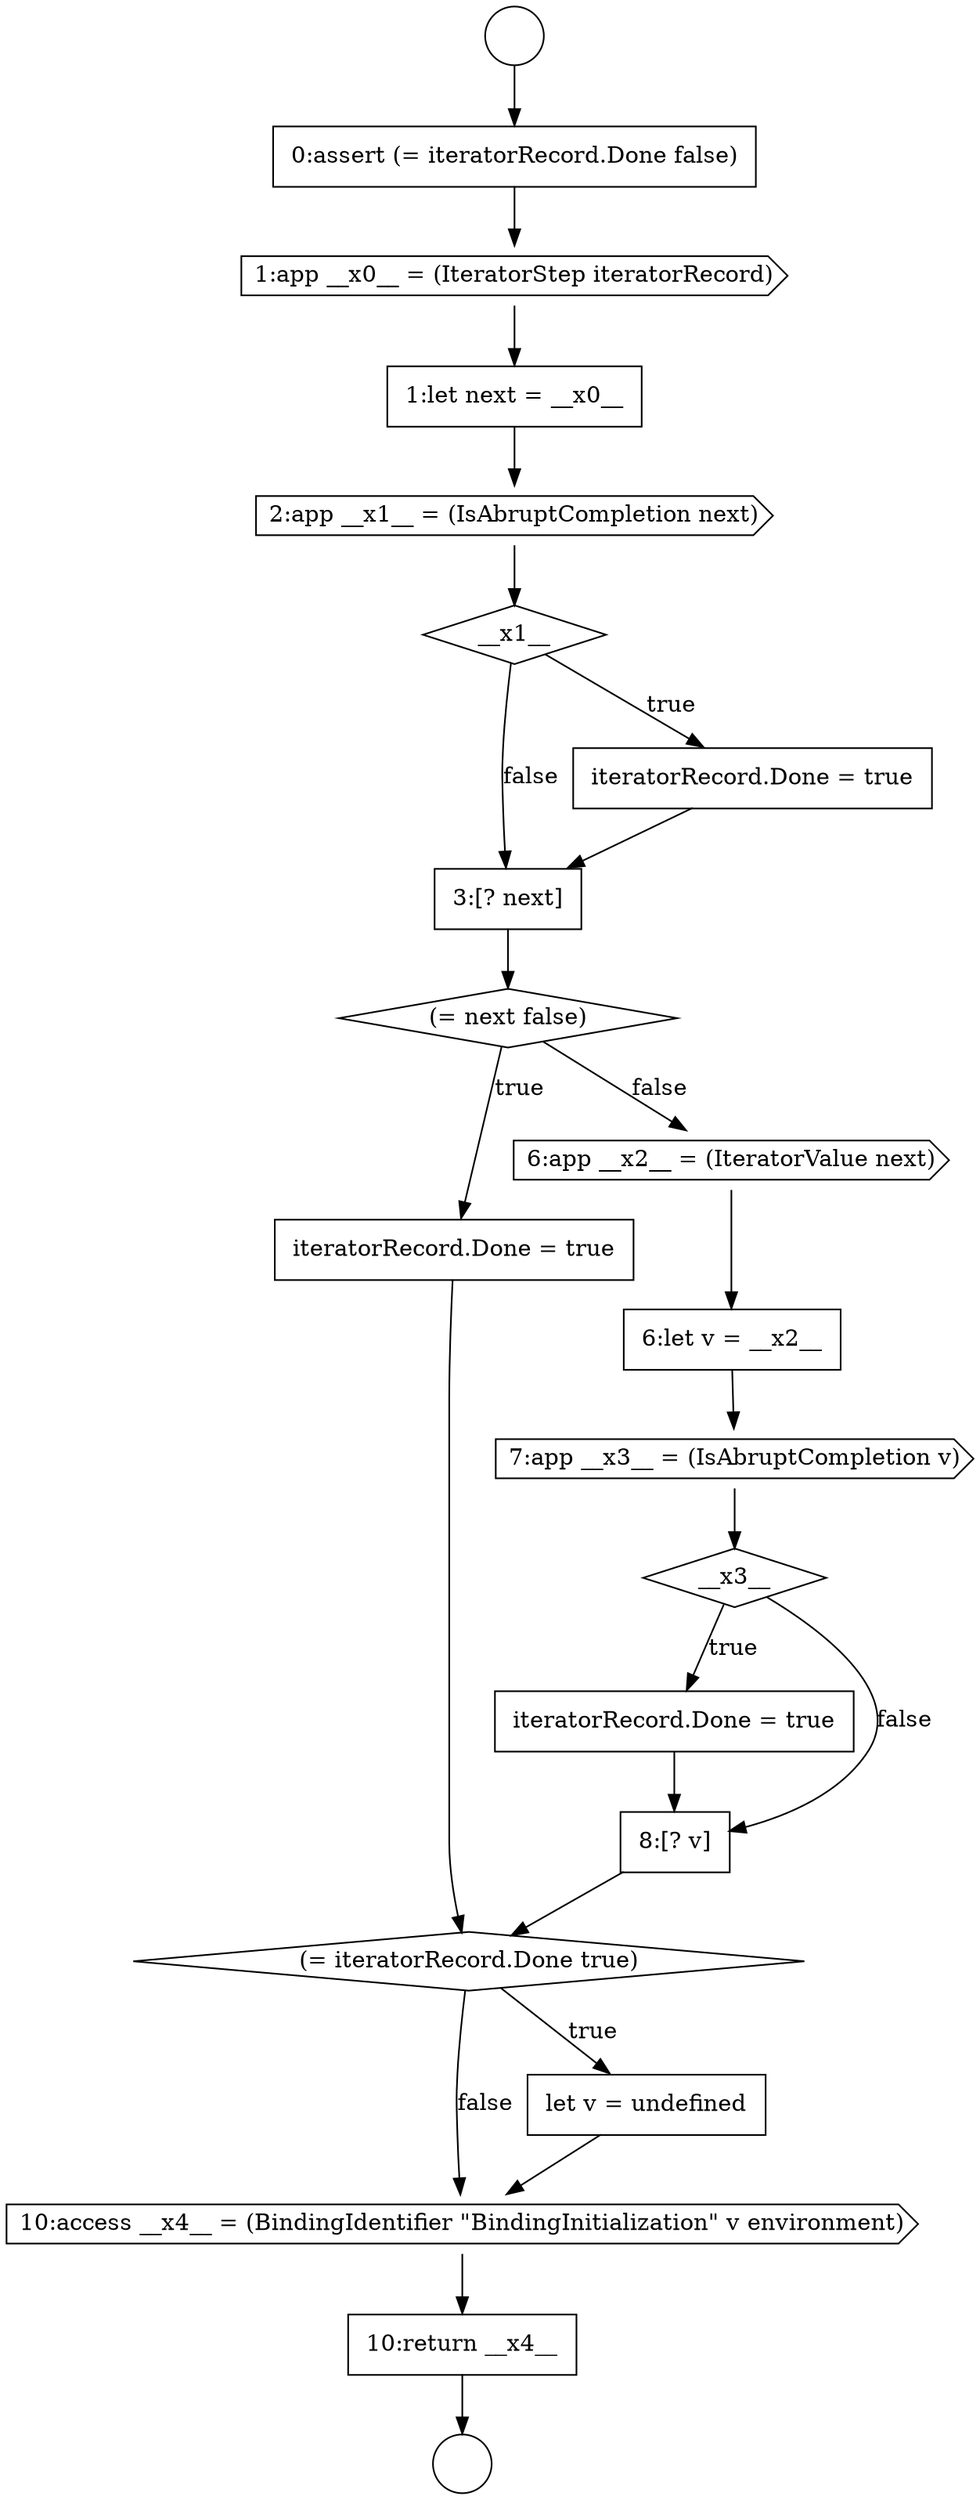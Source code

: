 digraph {
  node9091 [shape=diamond, label=<<font color="black">(= next false)</font>> color="black" fillcolor="white" style=filled]
  node9096 [shape=diamond, label=<<font color="black">__x3__</font>> color="black" fillcolor="white" style=filled]
  node9088 [shape=diamond, label=<<font color="black">__x1__</font>> color="black" fillcolor="white" style=filled]
  node9090 [shape=none, margin=0, label=<<font color="black">
    <table border="0" cellborder="1" cellspacing="0" cellpadding="10">
      <tr><td align="left">3:[? next]</td></tr>
    </table>
  </font>> color="black" fillcolor="white" style=filled]
  node9095 [shape=cds, label=<<font color="black">7:app __x3__ = (IsAbruptCompletion v)</font>> color="black" fillcolor="white" style=filled]
  node9094 [shape=none, margin=0, label=<<font color="black">
    <table border="0" cellborder="1" cellspacing="0" cellpadding="10">
      <tr><td align="left">6:let v = __x2__</td></tr>
    </table>
  </font>> color="black" fillcolor="white" style=filled]
  node9089 [shape=none, margin=0, label=<<font color="black">
    <table border="0" cellborder="1" cellspacing="0" cellpadding="10">
      <tr><td align="left">iteratorRecord.Done = true</td></tr>
    </table>
  </font>> color="black" fillcolor="white" style=filled]
  node9101 [shape=cds, label=<<font color="black">10:access __x4__ = (BindingIdentifier &quot;BindingInitialization&quot; v environment)</font>> color="black" fillcolor="white" style=filled]
  node9092 [shape=none, margin=0, label=<<font color="black">
    <table border="0" cellborder="1" cellspacing="0" cellpadding="10">
      <tr><td align="left">iteratorRecord.Done = true</td></tr>
    </table>
  </font>> color="black" fillcolor="white" style=filled]
  node9102 [shape=none, margin=0, label=<<font color="black">
    <table border="0" cellborder="1" cellspacing="0" cellpadding="10">
      <tr><td align="left">10:return __x4__</td></tr>
    </table>
  </font>> color="black" fillcolor="white" style=filled]
  node9083 [shape=circle label=" " color="black" fillcolor="white" style=filled]
  node9099 [shape=diamond, label=<<font color="black">(= iteratorRecord.Done true)</font>> color="black" fillcolor="white" style=filled]
  node9084 [shape=none, margin=0, label=<<font color="black">
    <table border="0" cellborder="1" cellspacing="0" cellpadding="10">
      <tr><td align="left">0:assert (= iteratorRecord.Done false)</td></tr>
    </table>
  </font>> color="black" fillcolor="white" style=filled]
  node9100 [shape=none, margin=0, label=<<font color="black">
    <table border="0" cellborder="1" cellspacing="0" cellpadding="10">
      <tr><td align="left">let v = undefined</td></tr>
    </table>
  </font>> color="black" fillcolor="white" style=filled]
  node9085 [shape=cds, label=<<font color="black">1:app __x0__ = (IteratorStep iteratorRecord)</font>> color="black" fillcolor="white" style=filled]
  node9097 [shape=none, margin=0, label=<<font color="black">
    <table border="0" cellborder="1" cellspacing="0" cellpadding="10">
      <tr><td align="left">iteratorRecord.Done = true</td></tr>
    </table>
  </font>> color="black" fillcolor="white" style=filled]
  node9086 [shape=none, margin=0, label=<<font color="black">
    <table border="0" cellborder="1" cellspacing="0" cellpadding="10">
      <tr><td align="left">1:let next = __x0__</td></tr>
    </table>
  </font>> color="black" fillcolor="white" style=filled]
  node9082 [shape=circle label=" " color="black" fillcolor="white" style=filled]
  node9093 [shape=cds, label=<<font color="black">6:app __x2__ = (IteratorValue next)</font>> color="black" fillcolor="white" style=filled]
  node9098 [shape=none, margin=0, label=<<font color="black">
    <table border="0" cellborder="1" cellspacing="0" cellpadding="10">
      <tr><td align="left">8:[? v]</td></tr>
    </table>
  </font>> color="black" fillcolor="white" style=filled]
  node9087 [shape=cds, label=<<font color="black">2:app __x1__ = (IsAbruptCompletion next)</font>> color="black" fillcolor="white" style=filled]
  node9089 -> node9090 [ color="black"]
  node9095 -> node9096 [ color="black"]
  node9097 -> node9098 [ color="black"]
  node9084 -> node9085 [ color="black"]
  node9092 -> node9099 [ color="black"]
  node9098 -> node9099 [ color="black"]
  node9087 -> node9088 [ color="black"]
  node9096 -> node9097 [label=<<font color="black">true</font>> color="black"]
  node9096 -> node9098 [label=<<font color="black">false</font>> color="black"]
  node9088 -> node9089 [label=<<font color="black">true</font>> color="black"]
  node9088 -> node9090 [label=<<font color="black">false</font>> color="black"]
  node9101 -> node9102 [ color="black"]
  node9093 -> node9094 [ color="black"]
  node9099 -> node9100 [label=<<font color="black">true</font>> color="black"]
  node9099 -> node9101 [label=<<font color="black">false</font>> color="black"]
  node9094 -> node9095 [ color="black"]
  node9086 -> node9087 [ color="black"]
  node9091 -> node9092 [label=<<font color="black">true</font>> color="black"]
  node9091 -> node9093 [label=<<font color="black">false</font>> color="black"]
  node9100 -> node9101 [ color="black"]
  node9082 -> node9084 [ color="black"]
  node9085 -> node9086 [ color="black"]
  node9090 -> node9091 [ color="black"]
  node9102 -> node9083 [ color="black"]
}
